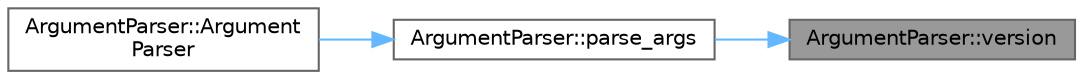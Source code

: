 digraph "ArgumentParser::version"
{
 // LATEX_PDF_SIZE
  bgcolor="transparent";
  edge [fontname=Helvetica,fontsize=10,labelfontname=Helvetica,labelfontsize=10];
  node [fontname=Helvetica,fontsize=10,shape=box,height=0.2,width=0.4];
  rankdir="RL";
  Node1 [id="Node000001",label="ArgumentParser::version",height=0.2,width=0.4,color="gray40", fillcolor="grey60", style="filled", fontcolor="black",tooltip="Print version information to stdout."];
  Node1 -> Node2 [id="edge1_Node000001_Node000002",dir="back",color="steelblue1",style="solid",tooltip=" "];
  Node2 [id="Node000002",label="ArgumentParser::parse_args",height=0.2,width=0.4,color="grey40", fillcolor="white", style="filled",URL="$class_argument_parser.html#a61f6404e94168a213cd24dd1e13b4370",tooltip="Parse the provided arguments."];
  Node2 -> Node3 [id="edge2_Node000002_Node000003",dir="back",color="steelblue1",style="solid",tooltip=" "];
  Node3 [id="Node000003",label="ArgumentParser::Argument\lParser",height=0.2,width=0.4,color="grey40", fillcolor="white", style="filled",URL="$class_argument_parser.html#a760403f063ce0bc16b35c7f5d4e84c04",tooltip="Constructor: parses command-line arguments."];
}
